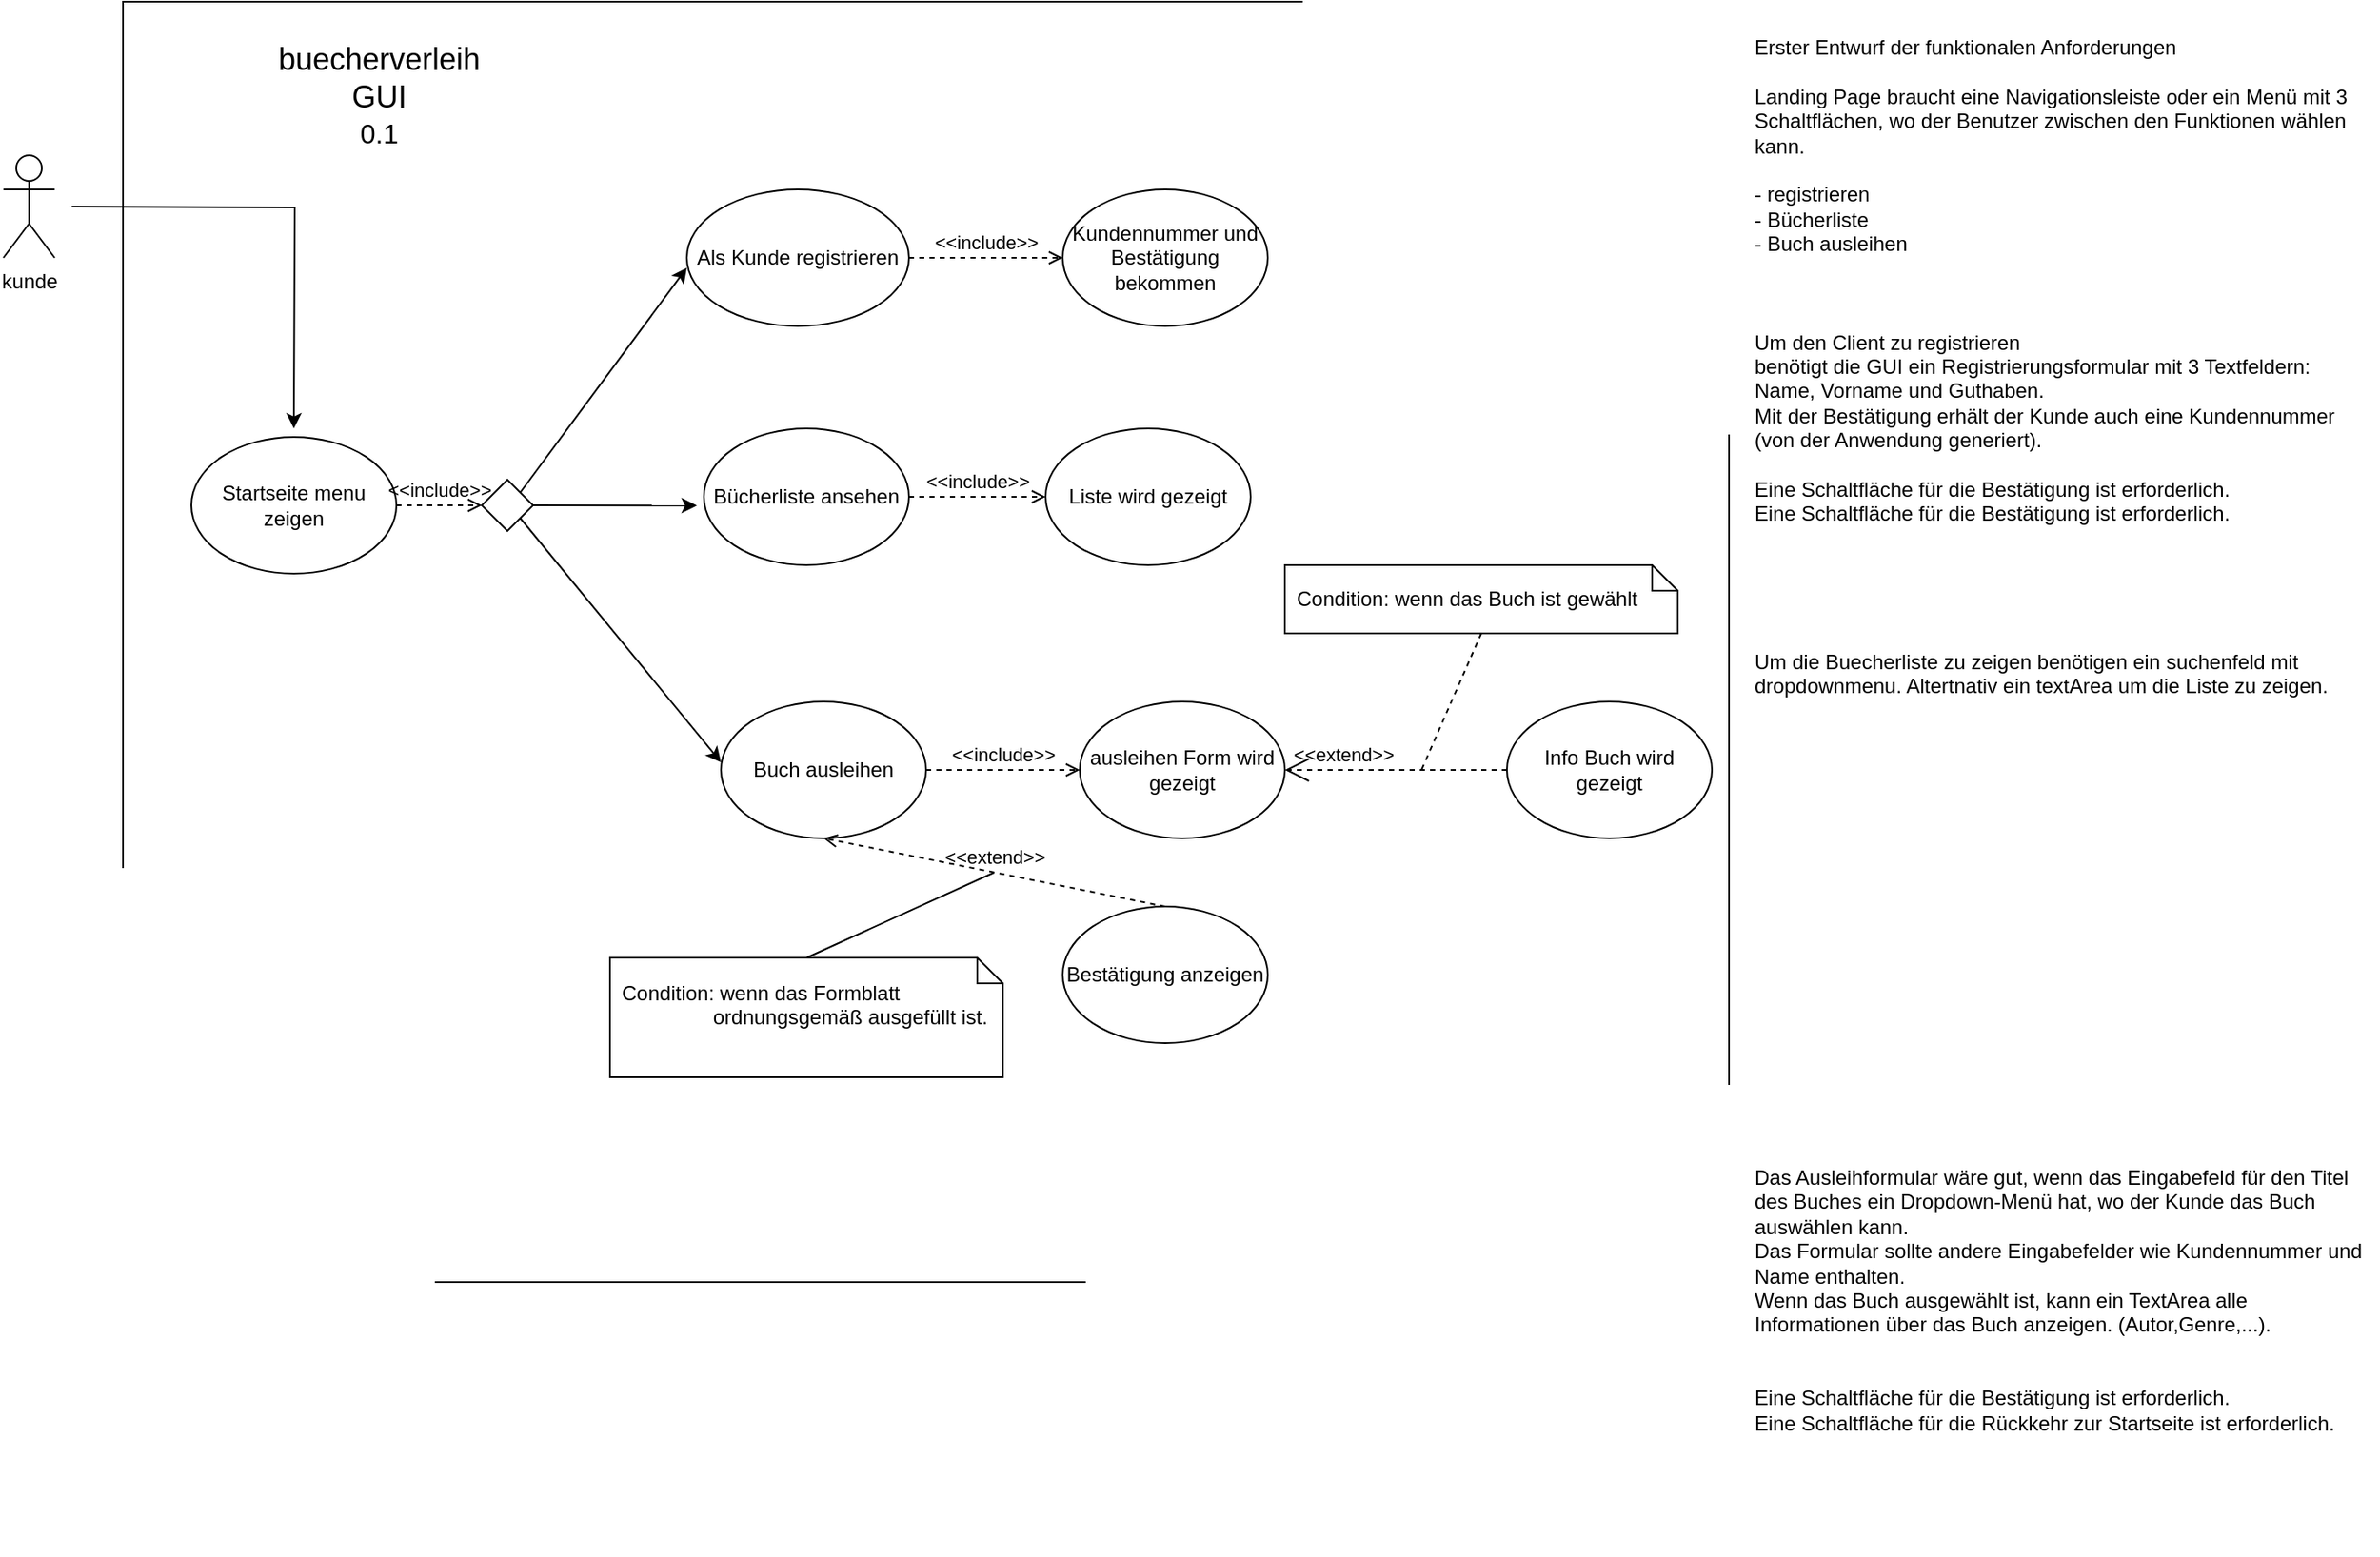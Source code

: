 <mxfile version="22.0.0" type="device">
  <diagram name="Seite-1" id="uxTLcfkTgohi3he8zT08">
    <mxGraphModel dx="1802" dy="1046" grid="1" gridSize="10" guides="1" tooltips="1" connect="1" arrows="1" fold="1" page="1" pageScale="1" pageWidth="827" pageHeight="1169" math="0" shadow="0">
      <root>
        <mxCell id="0" />
        <mxCell id="1" parent="0" />
        <mxCell id="-Hhe_IaTKdPIlDTNNeOO-51" value="" style="rounded=0;whiteSpace=wrap;html=1;" vertex="1" parent="1">
          <mxGeometry x="-180" y="80" width="940" height="750" as="geometry" />
        </mxCell>
        <mxCell id="-Hhe_IaTKdPIlDTNNeOO-38" style="edgeStyle=orthogonalEdgeStyle;rounded=0;orthogonalLoop=1;jettySize=auto;html=1;" edge="1" parent="1">
          <mxGeometry relative="1" as="geometry">
            <mxPoint x="-80" y="330" as="targetPoint" />
            <mxPoint x="-210" y="200" as="sourcePoint" />
          </mxGeometry>
        </mxCell>
        <mxCell id="-Hhe_IaTKdPIlDTNNeOO-1" value="&lt;div&gt;kunde&lt;/div&gt;&lt;div&gt;&lt;br&gt;&lt;/div&gt;" style="shape=umlActor;verticalLabelPosition=bottom;verticalAlign=top;html=1;" vertex="1" parent="1">
          <mxGeometry x="-250" y="170" width="30" height="60" as="geometry" />
        </mxCell>
        <mxCell id="-Hhe_IaTKdPIlDTNNeOO-2" value="Als Kunde registrieren" style="ellipse;whiteSpace=wrap;html=1;" vertex="1" parent="1">
          <mxGeometry x="150" y="190" width="130" height="80" as="geometry" />
        </mxCell>
        <mxCell id="-Hhe_IaTKdPIlDTNNeOO-5" value="Kundennummer und Bestätigung bekommen" style="ellipse;whiteSpace=wrap;html=1;" vertex="1" parent="1">
          <mxGeometry x="370" y="190" width="120" height="80" as="geometry" />
        </mxCell>
        <mxCell id="-Hhe_IaTKdPIlDTNNeOO-6" value="&amp;lt;&amp;lt;include&amp;gt;&amp;gt;" style="html=1;verticalAlign=bottom;labelBackgroundColor=none;endArrow=open;endFill=0;dashed=1;rounded=0;exitX=1;exitY=0.5;exitDx=0;exitDy=0;entryX=0;entryY=0.5;entryDx=0;entryDy=0;" edge="1" parent="1" source="-Hhe_IaTKdPIlDTNNeOO-2" target="-Hhe_IaTKdPIlDTNNeOO-5">
          <mxGeometry width="160" relative="1" as="geometry">
            <mxPoint x="140" y="430" as="sourcePoint" />
            <mxPoint x="300" y="430" as="targetPoint" />
          </mxGeometry>
        </mxCell>
        <mxCell id="-Hhe_IaTKdPIlDTNNeOO-7" value="&lt;div&gt;&lt;font style=&quot;font-size: 18px;&quot;&gt;buecherverleih GUI &lt;br&gt;&lt;/font&gt;&lt;/div&gt;&lt;div&gt;&lt;font size=&quot;3&quot;&gt;0.1&lt;/font&gt;&lt;/div&gt;" style="text;html=1;strokeColor=none;fillColor=none;align=center;verticalAlign=middle;whiteSpace=wrap;rounded=0;" vertex="1" parent="1">
          <mxGeometry x="-60" y="120" width="60" height="30" as="geometry" />
        </mxCell>
        <mxCell id="-Hhe_IaTKdPIlDTNNeOO-9" value="Bücherliste ansehen&lt;br&gt;" style="ellipse;whiteSpace=wrap;html=1;" vertex="1" parent="1">
          <mxGeometry x="160" y="330" width="120" height="80" as="geometry" />
        </mxCell>
        <mxCell id="-Hhe_IaTKdPIlDTNNeOO-11" value="Buch ausleihen" style="ellipse;whiteSpace=wrap;html=1;" vertex="1" parent="1">
          <mxGeometry x="170" y="490" width="120" height="80" as="geometry" />
        </mxCell>
        <mxCell id="-Hhe_IaTKdPIlDTNNeOO-14" value="Bestätigung anzeigen" style="ellipse;whiteSpace=wrap;html=1;" vertex="1" parent="1">
          <mxGeometry x="370" y="610" width="120" height="80" as="geometry" />
        </mxCell>
        <mxCell id="-Hhe_IaTKdPIlDTNNeOO-15" value="Liste wird gezeigt" style="ellipse;whiteSpace=wrap;html=1;" vertex="1" parent="1">
          <mxGeometry x="360" y="330" width="120" height="80" as="geometry" />
        </mxCell>
        <mxCell id="-Hhe_IaTKdPIlDTNNeOO-17" value="&amp;lt;&amp;lt;include&amp;gt;&amp;gt;" style="html=1;verticalAlign=bottom;labelBackgroundColor=none;endArrow=open;endFill=0;dashed=1;rounded=0;entryX=0;entryY=0.5;entryDx=0;entryDy=0;exitX=1;exitY=0.5;exitDx=0;exitDy=0;" edge="1" parent="1" source="-Hhe_IaTKdPIlDTNNeOO-9" target="-Hhe_IaTKdPIlDTNNeOO-15">
          <mxGeometry width="160" relative="1" as="geometry">
            <mxPoint x="140" y="430" as="sourcePoint" />
            <mxPoint x="300" y="430" as="targetPoint" />
          </mxGeometry>
        </mxCell>
        <mxCell id="-Hhe_IaTKdPIlDTNNeOO-20" value="&lt;div&gt;Erster Entwurf der funktionalen Anforderungen&lt;/div&gt;&lt;div&gt;&lt;br&gt;&lt;/div&gt;&lt;div&gt;Landing Page braucht eine Navigationsleiste oder ein Menü mit 3 Schaltflächen, wo der Benutzer zwischen den Funktionen wählen kann.&lt;br&gt;&lt;br&gt;&lt;/div&gt;&lt;div&gt;- registrieren &lt;br&gt;&lt;/div&gt;&lt;div&gt;- Bücherliste &lt;br&gt;&lt;/div&gt;&lt;div&gt;- Buch ausleihen &lt;br&gt;&lt;/div&gt;&lt;div&gt;&lt;br&gt;&lt;/div&gt;&lt;br&gt;&lt;div&gt;&lt;br&gt;&lt;/div&gt;&lt;div&gt;Um den Client zu registrieren&lt;/div&gt;benötigt die GUI ein Registrierungsformular mit 3 Textfeldern: Name, Vorname und Guthaben.&lt;br&gt;&lt;div&gt;Mit der Bestätigung erhält der Kunde auch eine Kundennummer (von der Anwendung generiert).&lt;/div&gt;&lt;div&gt;&lt;br&gt;&lt;/div&gt;&lt;div&gt;Eine Schaltfläche für die Bestätigung ist erforderlich.&lt;/div&gt;&lt;div&gt;Eine Schaltfläche für die Bestätigung ist erforderlich.&lt;/div&gt;&lt;br&gt;&lt;br&gt;&lt;div&gt;&lt;br&gt;&lt;/div&gt;&lt;div&gt;&lt;br&gt;&lt;/div&gt;&lt;div&gt;&lt;br&gt;&lt;/div&gt;&lt;div&gt;Um die Buecherliste zu zeigen benötigen ein suchenfeld mit dropdownmenu. Altertnativ ein textArea um die Liste zu zeigen. &lt;br&gt;&lt;/div&gt;&lt;div&gt;&lt;br&gt;&lt;/div&gt;&lt;div&gt;&lt;br&gt;&lt;/div&gt;&lt;div&gt;&lt;br&gt;&lt;/div&gt;&lt;div&gt;&lt;br&gt;&lt;/div&gt;&lt;div&gt;&lt;br&gt;&lt;/div&gt;&lt;div&gt;&lt;br&gt;&lt;/div&gt;&lt;div&gt;&lt;br&gt;&lt;/div&gt;&lt;div&gt;&lt;br&gt;&lt;/div&gt;&lt;div&gt;&lt;br&gt;&lt;/div&gt;&lt;div&gt;&lt;br&gt;&lt;/div&gt;&lt;div&gt;&lt;br&gt;&lt;/div&gt;&lt;div&gt;&lt;br&gt;&lt;/div&gt;&lt;div&gt;&lt;br&gt;&lt;/div&gt;&lt;div&gt;&lt;br&gt;&lt;/div&gt;&lt;div&gt;&lt;br&gt;&lt;/div&gt;&lt;div&gt;&lt;br&gt;&lt;/div&gt;&lt;div&gt;&lt;br&gt;&lt;/div&gt;&lt;div&gt;&lt;br&gt;&lt;/div&gt;&lt;div&gt;&lt;br&gt;&lt;/div&gt;Das Ausleihformular wäre gut, wenn das Eingabefeld für den Titel des Buches ein Dropdown-Menü hat, wo der Kunde das Buch auswählen kann.&lt;br&gt;Das Formular sollte andere Eingabefelder wie Kundennummer und Name enthalten.&lt;br&gt;&lt;div&gt;Wenn das Buch ausgewählt ist, kann ein TextArea alle Informationen über das Buch anzeigen. (Autor,Genre,...).&lt;/div&gt;&lt;br&gt;&lt;div&gt;&lt;br&gt;&lt;/div&gt;&lt;div&gt;Eine Schaltfläche für die Bestätigung ist erforderlich.&lt;/div&gt;&lt;div&gt;Eine Schaltfläche für die Rückkehr zur Startseite ist erforderlich.&lt;br&gt;&lt;br&gt;&lt;br&gt;&lt;br&gt;&lt;br&gt;&lt;br&gt;&lt;/div&gt;" style="text;html=1;strokeColor=none;fillColor=none;spacing=5;spacingTop=-20;whiteSpace=wrap;overflow=hidden;rounded=0;" vertex="1" parent="1">
          <mxGeometry x="770" y="110" width="370" height="880" as="geometry" />
        </mxCell>
        <mxCell id="-Hhe_IaTKdPIlDTNNeOO-21" value="ausleihen Form wird gezeigt" style="ellipse;whiteSpace=wrap;html=1;" vertex="1" parent="1">
          <mxGeometry x="380" y="490" width="120" height="80" as="geometry" />
        </mxCell>
        <mxCell id="-Hhe_IaTKdPIlDTNNeOO-22" value="&amp;lt;&amp;lt;include&amp;gt;&amp;gt;" style="html=1;verticalAlign=bottom;labelBackgroundColor=none;endArrow=open;endFill=0;dashed=1;rounded=0;exitX=1;exitY=0.5;exitDx=0;exitDy=0;entryX=0;entryY=0.5;entryDx=0;entryDy=0;" edge="1" parent="1" source="-Hhe_IaTKdPIlDTNNeOO-11" target="-Hhe_IaTKdPIlDTNNeOO-21">
          <mxGeometry width="160" relative="1" as="geometry">
            <mxPoint x="330" y="350" as="sourcePoint" />
            <mxPoint x="490" y="350" as="targetPoint" />
          </mxGeometry>
        </mxCell>
        <mxCell id="-Hhe_IaTKdPIlDTNNeOO-24" value="&amp;lt;&amp;lt;extend&amp;gt;&amp;gt;" style="html=1;verticalAlign=bottom;labelBackgroundColor=none;endArrow=open;endFill=0;dashed=1;rounded=0;exitX=0.5;exitY=0;exitDx=0;exitDy=0;entryX=0.5;entryY=1;entryDx=0;entryDy=0;" edge="1" parent="1" source="-Hhe_IaTKdPIlDTNNeOO-14" target="-Hhe_IaTKdPIlDTNNeOO-11">
          <mxGeometry width="160" relative="1" as="geometry">
            <mxPoint x="330" y="350" as="sourcePoint" />
            <mxPoint x="490" y="350" as="targetPoint" />
          </mxGeometry>
        </mxCell>
        <mxCell id="-Hhe_IaTKdPIlDTNNeOO-25" value="Condition: wenn das Formblatt                 ordnungsgemäß ausgefüllt ist.&#xa;" style="shape=note;size=15;spacingLeft=5;align=left;whiteSpace=wrap;" vertex="1" parent="1">
          <mxGeometry x="105" y="640" width="230" height="70" as="geometry" />
        </mxCell>
        <mxCell id="-Hhe_IaTKdPIlDTNNeOO-28" value="" style="endArrow=none;html=1;rounded=0;exitX=0.5;exitY=0;exitDx=0;exitDy=0;exitPerimeter=0;" edge="1" parent="1" source="-Hhe_IaTKdPIlDTNNeOO-25">
          <mxGeometry width="50" height="50" relative="1" as="geometry">
            <mxPoint x="380" y="380" as="sourcePoint" />
            <mxPoint x="330" y="590" as="targetPoint" />
          </mxGeometry>
        </mxCell>
        <mxCell id="-Hhe_IaTKdPIlDTNNeOO-29" value="Info Buch wird gezeigt" style="ellipse;whiteSpace=wrap;html=1;" vertex="1" parent="1">
          <mxGeometry x="630" y="490" width="120" height="80" as="geometry" />
        </mxCell>
        <mxCell id="-Hhe_IaTKdPIlDTNNeOO-30" value="Condition: wenn das Buch ist gewählt" style="shape=note;size=15;spacingLeft=5;align=left;whiteSpace=wrap;" vertex="1" parent="1">
          <mxGeometry x="500" y="410" width="230" height="40" as="geometry" />
        </mxCell>
        <mxCell id="-Hhe_IaTKdPIlDTNNeOO-31" value="&amp;lt;&amp;lt;extend&amp;gt;&amp;gt;" style="align=right;html=1;verticalAlign=bottom;rounded=0;labelBackgroundColor=none;endArrow=open;endSize=12;dashed=1;exitX=0;exitY=0.5;exitDx=0;exitDy=0;entryX=1;entryY=0.5;entryDx=0;entryDy=0;" edge="1" parent="1" source="-Hhe_IaTKdPIlDTNNeOO-29" target="-Hhe_IaTKdPIlDTNNeOO-21">
          <mxGeometry relative="1" as="geometry">
            <mxPoint x="480" y="490" as="targetPoint" />
            <mxPoint x="640" y="490" as="sourcePoint" />
          </mxGeometry>
        </mxCell>
        <mxCell id="-Hhe_IaTKdPIlDTNNeOO-32" value="" style="edgeStyle=none;html=1;endArrow=none;rounded=0;labelBackgroundColor=none;dashed=1;exitX=0.5;exitY=1;" edge="1" source="-Hhe_IaTKdPIlDTNNeOO-30" parent="1">
          <mxGeometry relative="1" as="geometry">
            <mxPoint x="580" y="530" as="targetPoint" />
          </mxGeometry>
        </mxCell>
        <mxCell id="-Hhe_IaTKdPIlDTNNeOO-33" value="Startseite menu zeigen" style="ellipse;whiteSpace=wrap;html=1;" vertex="1" parent="1">
          <mxGeometry x="-140" y="335" width="120" height="80" as="geometry" />
        </mxCell>
        <mxCell id="-Hhe_IaTKdPIlDTNNeOO-44" value="" style="rhombus;" vertex="1" parent="1">
          <mxGeometry x="30" y="360" width="30" height="30" as="geometry" />
        </mxCell>
        <mxCell id="-Hhe_IaTKdPIlDTNNeOO-47" value="&amp;lt;&amp;lt;include&amp;gt;&amp;gt;" style="html=1;verticalAlign=bottom;labelBackgroundColor=none;endArrow=open;endFill=0;dashed=1;rounded=0;exitX=1;exitY=0.5;exitDx=0;exitDy=0;entryX=0;entryY=0.5;entryDx=0;entryDy=0;" edge="1" parent="1" source="-Hhe_IaTKdPIlDTNNeOO-33" target="-Hhe_IaTKdPIlDTNNeOO-44">
          <mxGeometry width="160" relative="1" as="geometry">
            <mxPoint x="30" y="390" as="sourcePoint" />
            <mxPoint x="190" y="390" as="targetPoint" />
          </mxGeometry>
        </mxCell>
        <mxCell id="-Hhe_IaTKdPIlDTNNeOO-48" value="" style="endArrow=classic;html=1;rounded=0;exitX=1;exitY=0.5;exitDx=0;exitDy=0;entryX=-0.034;entryY=0.564;entryDx=0;entryDy=0;entryPerimeter=0;" edge="1" parent="1" source="-Hhe_IaTKdPIlDTNNeOO-44" target="-Hhe_IaTKdPIlDTNNeOO-9">
          <mxGeometry width="50" height="50" relative="1" as="geometry">
            <mxPoint x="90" y="410" as="sourcePoint" />
            <mxPoint x="140" y="360" as="targetPoint" />
          </mxGeometry>
        </mxCell>
        <mxCell id="-Hhe_IaTKdPIlDTNNeOO-49" value="" style="endArrow=classic;html=1;rounded=0;exitX=1;exitY=0;exitDx=0;exitDy=0;entryX=0;entryY=0.573;entryDx=0;entryDy=0;entryPerimeter=0;" edge="1" parent="1" source="-Hhe_IaTKdPIlDTNNeOO-44" target="-Hhe_IaTKdPIlDTNNeOO-2">
          <mxGeometry width="50" height="50" relative="1" as="geometry">
            <mxPoint x="90" y="410" as="sourcePoint" />
            <mxPoint x="140" y="360" as="targetPoint" />
          </mxGeometry>
        </mxCell>
        <mxCell id="-Hhe_IaTKdPIlDTNNeOO-50" value="" style="endArrow=classic;html=1;rounded=0;exitX=1;exitY=1;exitDx=0;exitDy=0;entryX=0;entryY=0.444;entryDx=0;entryDy=0;entryPerimeter=0;" edge="1" parent="1" source="-Hhe_IaTKdPIlDTNNeOO-44" target="-Hhe_IaTKdPIlDTNNeOO-11">
          <mxGeometry width="50" height="50" relative="1" as="geometry">
            <mxPoint x="90" y="410" as="sourcePoint" />
            <mxPoint x="140" y="360" as="targetPoint" />
          </mxGeometry>
        </mxCell>
      </root>
    </mxGraphModel>
  </diagram>
</mxfile>
